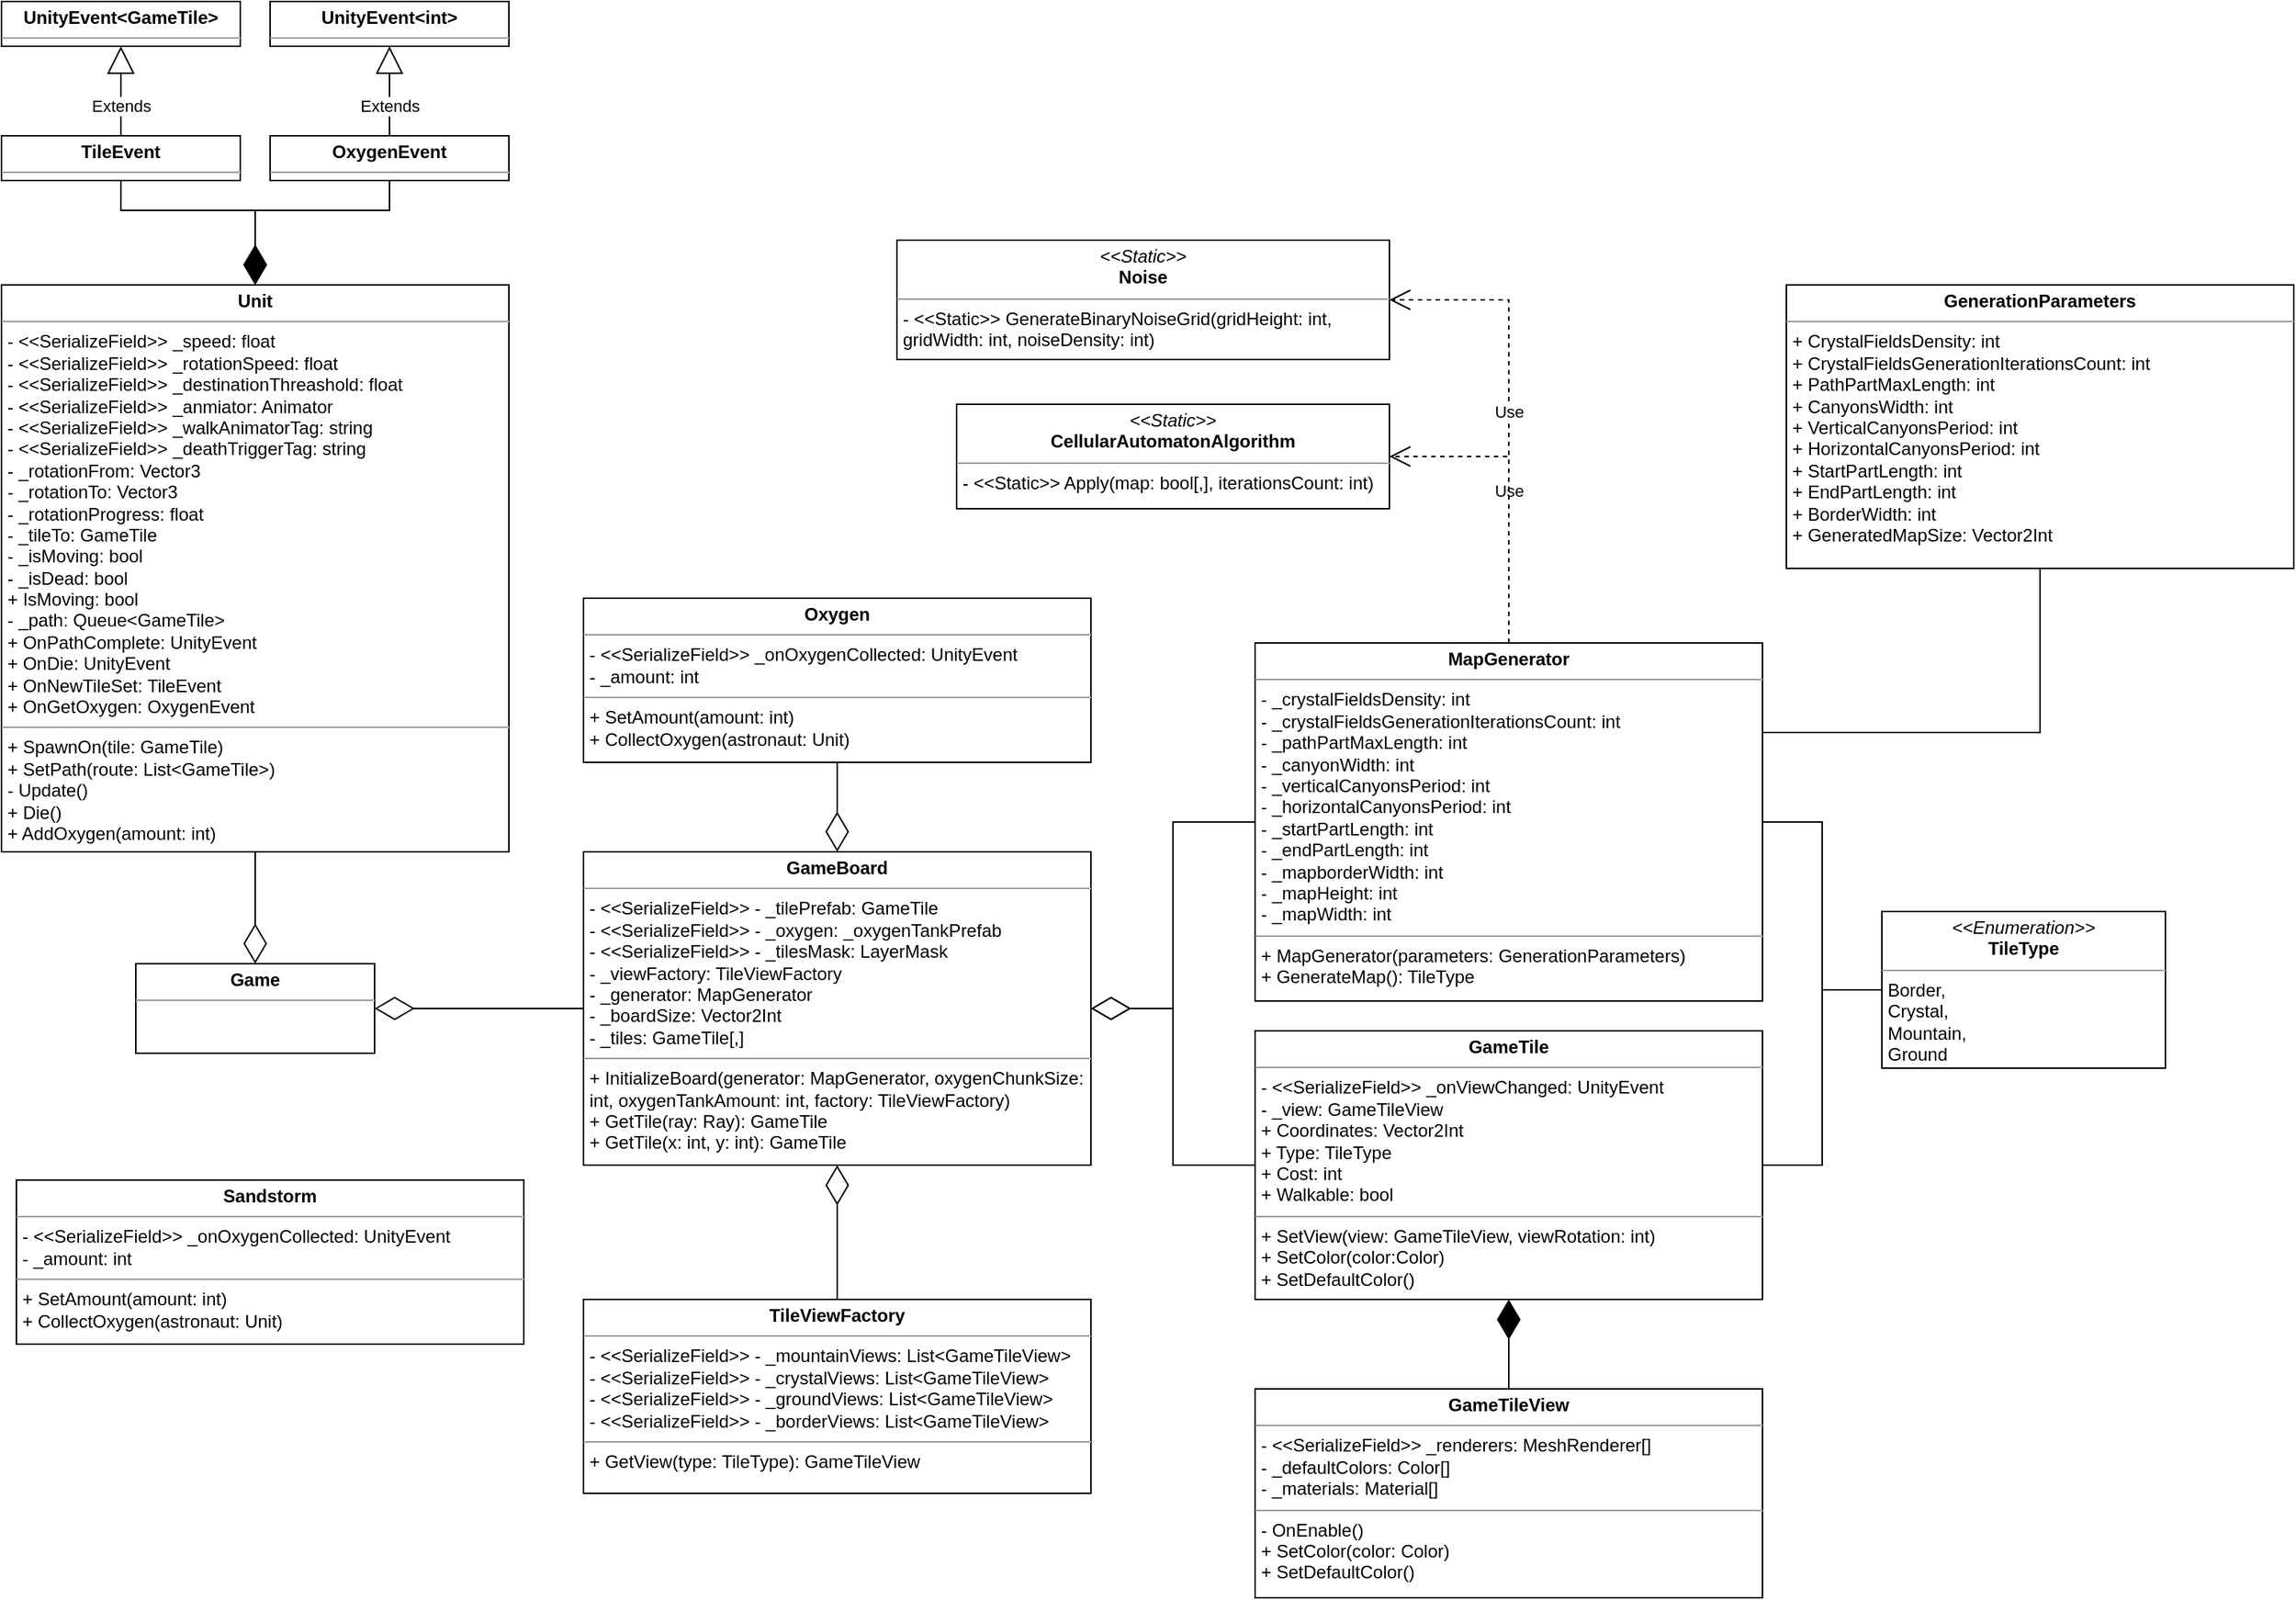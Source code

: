 <mxfile version="22.1.11" type="github">
  <diagram name="Страница — 1" id="3spQ1OdB81bb0q3GTsnV">
    <mxGraphModel dx="2555" dy="922" grid="1" gridSize="10" guides="1" tooltips="1" connect="1" arrows="1" fold="1" page="1" pageScale="1" pageWidth="827" pageHeight="1169" math="0" shadow="0">
      <root>
        <mxCell id="0" />
        <mxCell id="1" parent="0" />
        <mxCell id="zuA1bw3WOwrKZyjwUTwy-1" value="&lt;p style=&quot;margin:0px;margin-top:4px;text-align:center;&quot;&gt;&lt;i&gt;&amp;lt;&amp;lt;Static&amp;gt;&amp;gt;&lt;/i&gt;&lt;br&gt;&lt;b&gt;CellularAutomatonAlgorithm&lt;/b&gt;&lt;/p&gt;&lt;hr size=&quot;1&quot;&gt;&lt;p style=&quot;margin:0px;margin-left:4px;&quot;&gt;- &amp;lt;&amp;lt;Static&amp;gt;&amp;gt; Apply(map: bool[,], iterationsCount: int)&lt;/p&gt;" style="verticalAlign=top;align=left;overflow=fill;fontSize=12;fontFamily=Helvetica;html=1;whiteSpace=wrap;" vertex="1" parent="1">
          <mxGeometry x="420" y="390" width="290" height="70" as="geometry" />
        </mxCell>
        <mxCell id="zuA1bw3WOwrKZyjwUTwy-2" value="&lt;p style=&quot;margin:0px;margin-top:4px;text-align:center;&quot;&gt;&lt;b&gt;Game&lt;/b&gt;&lt;/p&gt;&lt;hr size=&quot;1&quot;&gt;&lt;p style=&quot;margin:0px;margin-left:4px;&quot;&gt;&lt;br&gt;&lt;/p&gt;" style="verticalAlign=top;align=left;overflow=fill;fontSize=12;fontFamily=Helvetica;html=1;whiteSpace=wrap;" vertex="1" parent="1">
          <mxGeometry x="-130" y="765" width="160" height="60" as="geometry" />
        </mxCell>
        <mxCell id="zuA1bw3WOwrKZyjwUTwy-3" value="&lt;p style=&quot;margin:0px;margin-top:4px;text-align:center;&quot;&gt;&lt;b&gt;MapGenerator&lt;/b&gt;&lt;/p&gt;&lt;hr size=&quot;1&quot;&gt;&lt;p style=&quot;margin:0px;margin-left:4px;&quot;&gt;- _crystalFieldsDensity: int&lt;/p&gt;&lt;p style=&quot;margin:0px;margin-left:4px;&quot;&gt;- _crystalFieldsGenerationIterationsCount: int&lt;/p&gt;&lt;p style=&quot;margin:0px;margin-left:4px;&quot;&gt;- _pathPartMaxLength: int&lt;/p&gt;&lt;p style=&quot;margin:0px;margin-left:4px;&quot;&gt;- _canyonWidth: int&lt;/p&gt;&lt;p style=&quot;margin:0px;margin-left:4px;&quot;&gt;- _verticalCanyonsPeriod: int&lt;/p&gt;&lt;p style=&quot;margin:0px;margin-left:4px;&quot;&gt;- _horizontalCanyonsPeriod: int&lt;/p&gt;&lt;p style=&quot;margin:0px;margin-left:4px;&quot;&gt;- _startPartLength: int&lt;/p&gt;&lt;p style=&quot;margin:0px;margin-left:4px;&quot;&gt;- _endPartLength: int&lt;/p&gt;&lt;p style=&quot;margin:0px;margin-left:4px;&quot;&gt;- _mapborderWidth: int&lt;/p&gt;&lt;p style=&quot;margin:0px;margin-left:4px;&quot;&gt;- _mapHeight: int&lt;/p&gt;&lt;p style=&quot;margin:0px;margin-left:4px;&quot;&gt;- _mapWidth: int&lt;/p&gt;&lt;hr size=&quot;1&quot;&gt;&lt;p style=&quot;margin:0px;margin-left:4px;&quot;&gt;+ MapGenerator(parameters: GenerationParameters)&lt;br&gt;&lt;/p&gt;&lt;p style=&quot;margin:0px;margin-left:4px;&quot;&gt;+ GenerateMap(): TileType&lt;br&gt;&lt;/p&gt;" style="verticalAlign=top;align=left;overflow=fill;fontSize=12;fontFamily=Helvetica;html=1;whiteSpace=wrap;" vertex="1" parent="1">
          <mxGeometry x="620" y="550" width="340" height="240" as="geometry" />
        </mxCell>
        <mxCell id="zuA1bw3WOwrKZyjwUTwy-4" value="Use" style="endArrow=open;endSize=12;dashed=1;html=1;rounded=0;entryX=1;entryY=0.5;entryDx=0;entryDy=0;exitX=0.5;exitY=0;exitDx=0;exitDy=0;edgeStyle=orthogonalEdgeStyle;" edge="1" parent="1" source="zuA1bw3WOwrKZyjwUTwy-3" target="zuA1bw3WOwrKZyjwUTwy-1">
          <mxGeometry width="160" relative="1" as="geometry">
            <mxPoint x="330" y="560" as="sourcePoint" />
            <mxPoint x="490" y="560" as="targetPoint" />
          </mxGeometry>
        </mxCell>
        <mxCell id="zuA1bw3WOwrKZyjwUTwy-5" value="&lt;p style=&quot;margin:0px;margin-top:4px;text-align:center;&quot;&gt;&lt;i&gt;&amp;lt;&amp;lt;Enumeration&amp;gt;&amp;gt;&lt;/i&gt;&lt;br&gt;&lt;b&gt;TileType&lt;/b&gt;&lt;/p&gt;&lt;hr size=&quot;1&quot;&gt;&lt;p style=&quot;margin:0px;margin-left:4px;&quot;&gt;Border,&lt;/p&gt;&lt;p style=&quot;margin:0px;margin-left:4px;&quot;&gt;Crystal,&lt;/p&gt;&lt;p style=&quot;margin:0px;margin-left:4px;&quot;&gt;Mountain,&lt;/p&gt;&lt;p style=&quot;margin:0px;margin-left:4px;&quot;&gt;Ground&lt;/p&gt;" style="verticalAlign=top;align=left;overflow=fill;fontSize=12;fontFamily=Helvetica;html=1;whiteSpace=wrap;" vertex="1" parent="1">
          <mxGeometry x="1040" y="730" width="190" height="105" as="geometry" />
        </mxCell>
        <mxCell id="zuA1bw3WOwrKZyjwUTwy-6" value="" style="endArrow=none;html=1;edgeStyle=orthogonalEdgeStyle;rounded=0;exitX=1;exitY=0.5;exitDx=0;exitDy=0;entryX=0;entryY=0.5;entryDx=0;entryDy=0;" edge="1" parent="1" source="zuA1bw3WOwrKZyjwUTwy-3" target="zuA1bw3WOwrKZyjwUTwy-5">
          <mxGeometry relative="1" as="geometry">
            <mxPoint x="1090" y="530" as="sourcePoint" />
            <mxPoint x="1250" y="530" as="targetPoint" />
          </mxGeometry>
        </mxCell>
        <mxCell id="zuA1bw3WOwrKZyjwUTwy-9" value="&lt;p style=&quot;margin:0px;margin-top:4px;text-align:center;&quot;&gt;&lt;i&gt;&amp;lt;&amp;lt;Static&amp;gt;&amp;gt;&lt;/i&gt;&lt;br&gt;&lt;b&gt;Noise&lt;/b&gt;&lt;/p&gt;&lt;hr size=&quot;1&quot;&gt;&lt;p style=&quot;margin:0px;margin-left:4px;&quot;&gt;- &amp;lt;&amp;lt;Static&amp;gt;&amp;gt; GenerateBinaryNoiseGrid(gridHeight: int, gridWidth: int, noiseDensity: int)&lt;/p&gt;" style="verticalAlign=top;align=left;overflow=fill;fontSize=12;fontFamily=Helvetica;html=1;whiteSpace=wrap;" vertex="1" parent="1">
          <mxGeometry x="380" y="280" width="330" height="80" as="geometry" />
        </mxCell>
        <mxCell id="zuA1bw3WOwrKZyjwUTwy-10" value="Use" style="endArrow=open;endSize=12;dashed=1;html=1;rounded=0;entryX=1;entryY=0.5;entryDx=0;entryDy=0;exitX=0.5;exitY=0;exitDx=0;exitDy=0;edgeStyle=orthogonalEdgeStyle;" edge="1" parent="1" source="zuA1bw3WOwrKZyjwUTwy-3" target="zuA1bw3WOwrKZyjwUTwy-9">
          <mxGeometry width="160" relative="1" as="geometry">
            <mxPoint x="800" y="560" as="sourcePoint" />
            <mxPoint x="645" y="470" as="targetPoint" />
          </mxGeometry>
        </mxCell>
        <mxCell id="zuA1bw3WOwrKZyjwUTwy-12" value="&lt;p style=&quot;margin:0px;margin-top:4px;text-align:center;&quot;&gt;&lt;b&gt;GameTile&lt;/b&gt;&lt;/p&gt;&lt;hr size=&quot;1&quot;&gt;&lt;p style=&quot;margin:0px;margin-left:4px;&quot;&gt;- &amp;lt;&amp;lt;SerializeField&amp;gt;&amp;gt; _onViewChanged: UnityEvent&lt;br&gt;&lt;/p&gt;&lt;p style=&quot;margin:0px;margin-left:4px;&quot;&gt;- _view: GameTileView&lt;/p&gt;&lt;p style=&quot;margin:0px;margin-left:4px;&quot;&gt;+ Coordinates: Vector2Int&lt;/p&gt;&lt;p style=&quot;margin:0px;margin-left:4px;&quot;&gt;+ Type: TileType&lt;/p&gt;&lt;p style=&quot;margin:0px;margin-left:4px;&quot;&gt;+ Cost: int&lt;/p&gt;&lt;p style=&quot;margin:0px;margin-left:4px;&quot;&gt;+ Walkable: bool&lt;/p&gt;&lt;hr size=&quot;1&quot;&gt;&lt;p style=&quot;margin:0px;margin-left:4px;&quot;&gt;+ SetView(view: GameTileView, viewRotation: int)&lt;/p&gt;&lt;p style=&quot;margin:0px;margin-left:4px;&quot;&gt;+ SetColor(color:Color)&lt;/p&gt;&lt;p style=&quot;margin:0px;margin-left:4px;&quot;&gt;+ SetDefaultColor()&lt;/p&gt;" style="verticalAlign=top;align=left;overflow=fill;fontSize=12;fontFamily=Helvetica;html=1;whiteSpace=wrap;" vertex="1" parent="1">
          <mxGeometry x="620" y="810" width="340" height="180" as="geometry" />
        </mxCell>
        <mxCell id="zuA1bw3WOwrKZyjwUTwy-13" value="" style="endArrow=none;html=1;edgeStyle=orthogonalEdgeStyle;rounded=0;exitX=1;exitY=0.5;exitDx=0;exitDy=0;entryX=0;entryY=0.5;entryDx=0;entryDy=0;" edge="1" parent="1" source="zuA1bw3WOwrKZyjwUTwy-12" target="zuA1bw3WOwrKZyjwUTwy-5">
          <mxGeometry relative="1" as="geometry">
            <mxPoint x="970" y="680" as="sourcePoint" />
            <mxPoint x="1061" y="680" as="targetPoint" />
          </mxGeometry>
        </mxCell>
        <mxCell id="zuA1bw3WOwrKZyjwUTwy-14" value="&lt;p style=&quot;margin:0px;margin-top:4px;text-align:center;&quot;&gt;&lt;b&gt;GenerationParameters&lt;/b&gt;&lt;/p&gt;&lt;hr size=&quot;1&quot;&gt;&lt;p style=&quot;margin:0px;margin-left:4px;&quot;&gt;+ CrystalFieldsDensity: int&lt;/p&gt;&lt;p style=&quot;margin:0px;margin-left:4px;&quot;&gt;+ CrystalFieldsGenerationIterationsCount: int&lt;/p&gt;&lt;p style=&quot;margin:0px;margin-left:4px;&quot;&gt;+ PathPartMaxLength: int&lt;/p&gt;&lt;p style=&quot;margin:0px;margin-left:4px;&quot;&gt;+ CanyonsWidth: int&lt;/p&gt;&lt;p style=&quot;margin:0px;margin-left:4px;&quot;&gt;+ VerticalCanyonsPeriod: int&lt;/p&gt;&lt;p style=&quot;margin:0px;margin-left:4px;&quot;&gt;+ HorizontalCanyonsPeriod: int&lt;/p&gt;&lt;p style=&quot;margin:0px;margin-left:4px;&quot;&gt;+ StartPartLength: int&lt;/p&gt;&lt;p style=&quot;margin:0px;margin-left:4px;&quot;&gt;+ EndPartLength: int&lt;/p&gt;&lt;p style=&quot;margin:0px;margin-left:4px;&quot;&gt;+ BorderWidth: int&lt;/p&gt;&lt;p style=&quot;margin:0px;margin-left:4px;&quot;&gt;+ GeneratedMapSize: Vector2Int&lt;/p&gt;&lt;p style=&quot;margin:0px;margin-left:4px;&quot;&gt;&lt;br&gt;&lt;/p&gt;" style="verticalAlign=top;align=left;overflow=fill;fontSize=12;fontFamily=Helvetica;html=1;whiteSpace=wrap;" vertex="1" parent="1">
          <mxGeometry x="976" y="310" width="340" height="190" as="geometry" />
        </mxCell>
        <mxCell id="zuA1bw3WOwrKZyjwUTwy-15" value="" style="endArrow=none;html=1;edgeStyle=orthogonalEdgeStyle;rounded=0;entryX=0.5;entryY=1;entryDx=0;entryDy=0;exitX=1;exitY=0.25;exitDx=0;exitDy=0;" edge="1" parent="1" source="zuA1bw3WOwrKZyjwUTwy-3" target="zuA1bw3WOwrKZyjwUTwy-14">
          <mxGeometry relative="1" as="geometry">
            <mxPoint x="1060" y="550" as="sourcePoint" />
            <mxPoint x="1220" y="550" as="targetPoint" />
          </mxGeometry>
        </mxCell>
        <mxCell id="zuA1bw3WOwrKZyjwUTwy-18" value="&lt;p style=&quot;margin:0px;margin-top:4px;text-align:center;&quot;&gt;&lt;b&gt;GameTileView&lt;/b&gt;&lt;/p&gt;&lt;hr size=&quot;1&quot;&gt;&lt;p style=&quot;margin:0px;margin-left:4px;&quot;&gt;- &amp;lt;&amp;lt;SerializeField&amp;gt;&amp;gt; _renderers: MeshRenderer[]&lt;/p&gt;&lt;p style=&quot;margin:0px;margin-left:4px;&quot;&gt;- _defaultColors: Color[]&lt;/p&gt;&lt;p style=&quot;margin:0px;margin-left:4px;&quot;&gt;- _materials: Material[]&lt;/p&gt;&lt;hr size=&quot;1&quot;&gt;&lt;p style=&quot;margin:0px;margin-left:4px;&quot;&gt;- OnEnable()&lt;/p&gt;&lt;p style=&quot;margin:0px;margin-left:4px;&quot;&gt;+ SetColor(color: Color)&lt;/p&gt;&lt;p style=&quot;margin:0px;margin-left:4px;&quot;&gt;+ SetDefaultColor()&lt;/p&gt;" style="verticalAlign=top;align=left;overflow=fill;fontSize=12;fontFamily=Helvetica;html=1;whiteSpace=wrap;" vertex="1" parent="1">
          <mxGeometry x="620" y="1050" width="340" height="140" as="geometry" />
        </mxCell>
        <mxCell id="zuA1bw3WOwrKZyjwUTwy-19" value="" style="endArrow=diamondThin;endFill=1;endSize=24;html=1;rounded=0;exitX=0.5;exitY=0;exitDx=0;exitDy=0;entryX=0.5;entryY=1;entryDx=0;entryDy=0;edgeStyle=orthogonalEdgeStyle;" edge="1" parent="1" source="zuA1bw3WOwrKZyjwUTwy-18" target="zuA1bw3WOwrKZyjwUTwy-12">
          <mxGeometry width="160" relative="1" as="geometry">
            <mxPoint x="890" y="1010" as="sourcePoint" />
            <mxPoint x="1050" y="1010" as="targetPoint" />
          </mxGeometry>
        </mxCell>
        <mxCell id="zuA1bw3WOwrKZyjwUTwy-20" value="&lt;p style=&quot;margin:0px;margin-top:4px;text-align:center;&quot;&gt;&lt;b&gt;GameBoard&lt;/b&gt;&lt;/p&gt;&lt;hr size=&quot;1&quot;&gt;&lt;p style=&quot;margin:0px;margin-left:4px;&quot;&gt;- &amp;lt;&amp;lt;SerializeField&amp;gt;&amp;gt; - _tilePrefab: GameTile&lt;br&gt;&lt;/p&gt;&lt;p style=&quot;margin:0px;margin-left:4px;&quot;&gt;- &amp;lt;&amp;lt;SerializeField&amp;gt;&amp;gt; - _oxygen: _oxygenTankPrefab&lt;/p&gt;&lt;p style=&quot;margin:0px;margin-left:4px;&quot;&gt;- &amp;lt;&amp;lt;SerializeField&amp;gt;&amp;gt; - _tilesMask: LayerMask&lt;/p&gt;&lt;p style=&quot;margin:0px;margin-left:4px;&quot;&gt;- _viewFactory: TileViewFactory&lt;/p&gt;&lt;p style=&quot;margin:0px;margin-left:4px;&quot;&gt;- _generator: MapGenerator&lt;/p&gt;&lt;p style=&quot;margin:0px;margin-left:4px;&quot;&gt;- _boardSize: Vector2Int&lt;/p&gt;&lt;p style=&quot;margin:0px;margin-left:4px;&quot;&gt;- _tiles: GameTile[,]&lt;/p&gt;&lt;hr size=&quot;1&quot;&gt;&lt;p style=&quot;margin:0px;margin-left:4px;&quot;&gt;+ InitializeBoard(generator: MapGenerator, oxygenChunkSize: int, oxygenTankAmount: int, factory: TileViewFactory)&lt;/p&gt;&lt;p style=&quot;margin:0px;margin-left:4px;&quot;&gt;+ GetTile(ray: Ray): GameTile&lt;/p&gt;&lt;p style=&quot;margin:0px;margin-left:4px;&quot;&gt;+ GetTile(x: int, y: int): GameTile&lt;/p&gt;" style="verticalAlign=top;align=left;overflow=fill;fontSize=12;fontFamily=Helvetica;html=1;whiteSpace=wrap;" vertex="1" parent="1">
          <mxGeometry x="170" y="690" width="340" height="210" as="geometry" />
        </mxCell>
        <mxCell id="zuA1bw3WOwrKZyjwUTwy-21" value="" style="endArrow=diamondThin;endFill=0;endSize=24;html=1;rounded=0;exitX=0;exitY=0.5;exitDx=0;exitDy=0;entryX=1;entryY=0.5;entryDx=0;entryDy=0;edgeStyle=orthogonalEdgeStyle;" edge="1" parent="1" source="zuA1bw3WOwrKZyjwUTwy-3" target="zuA1bw3WOwrKZyjwUTwy-20">
          <mxGeometry width="160" relative="1" as="geometry">
            <mxPoint x="360" y="670" as="sourcePoint" />
            <mxPoint x="520" y="670" as="targetPoint" />
          </mxGeometry>
        </mxCell>
        <mxCell id="zuA1bw3WOwrKZyjwUTwy-22" value="" style="endArrow=diamondThin;endFill=0;endSize=24;html=1;rounded=0;exitX=0;exitY=0.5;exitDx=0;exitDy=0;entryX=1;entryY=0.5;entryDx=0;entryDy=0;edgeStyle=orthogonalEdgeStyle;" edge="1" parent="1" source="zuA1bw3WOwrKZyjwUTwy-12" target="zuA1bw3WOwrKZyjwUTwy-20">
          <mxGeometry width="160" relative="1" as="geometry">
            <mxPoint x="600" y="960" as="sourcePoint" />
            <mxPoint x="760" y="960" as="targetPoint" />
          </mxGeometry>
        </mxCell>
        <mxCell id="zuA1bw3WOwrKZyjwUTwy-23" value="" style="endArrow=diamondThin;endFill=0;endSize=24;html=1;rounded=0;exitX=0;exitY=0.5;exitDx=0;exitDy=0;entryX=1;entryY=0.5;entryDx=0;entryDy=0;" edge="1" parent="1" source="zuA1bw3WOwrKZyjwUTwy-20" target="zuA1bw3WOwrKZyjwUTwy-2">
          <mxGeometry width="160" relative="1" as="geometry">
            <mxPoint x="130" y="580" as="sourcePoint" />
            <mxPoint x="290" y="580" as="targetPoint" />
          </mxGeometry>
        </mxCell>
        <mxCell id="zuA1bw3WOwrKZyjwUTwy-24" value="&lt;p style=&quot;margin:0px;margin-top:4px;text-align:center;&quot;&gt;&lt;b&gt;TileViewFactory&lt;/b&gt;&lt;/p&gt;&lt;hr size=&quot;1&quot;&gt;&lt;p style=&quot;margin:0px;margin-left:4px;&quot;&gt;- &amp;lt;&amp;lt;SerializeField&amp;gt;&amp;gt; - _mountainViews: List&amp;lt;GameTileView&amp;gt;&lt;br&gt;&lt;/p&gt;&lt;p style=&quot;margin:0px;margin-left:4px;&quot;&gt;- &amp;lt;&amp;lt;SerializeField&amp;gt;&amp;gt; - _crystalViews: List&amp;lt;GameTileView&amp;gt;&lt;/p&gt;&lt;p style=&quot;margin:0px;margin-left:4px;&quot;&gt;- &amp;lt;&amp;lt;SerializeField&amp;gt;&amp;gt; - _groundViews: List&amp;lt;GameTileView&amp;gt;&lt;/p&gt;&lt;p style=&quot;margin:0px;margin-left:4px;&quot;&gt;- &amp;lt;&amp;lt;SerializeField&amp;gt;&amp;gt; - _borderViews: List&amp;lt;GameTileView&amp;gt;&lt;/p&gt;&lt;hr size=&quot;1&quot;&gt;&lt;p style=&quot;margin:0px;margin-left:4px;&quot;&gt;+ GetView(type: TileType): GameTileView&lt;/p&gt;" style="verticalAlign=top;align=left;overflow=fill;fontSize=12;fontFamily=Helvetica;html=1;whiteSpace=wrap;" vertex="1" parent="1">
          <mxGeometry x="170" y="990" width="340" height="130" as="geometry" />
        </mxCell>
        <mxCell id="zuA1bw3WOwrKZyjwUTwy-25" value="" style="endArrow=diamondThin;endFill=0;endSize=24;html=1;rounded=0;exitX=0.5;exitY=0;exitDx=0;exitDy=0;entryX=0.5;entryY=1;entryDx=0;entryDy=0;edgeStyle=orthogonalEdgeStyle;" edge="1" parent="1" source="zuA1bw3WOwrKZyjwUTwy-24" target="zuA1bw3WOwrKZyjwUTwy-20">
          <mxGeometry width="160" relative="1" as="geometry">
            <mxPoint x="370" y="950" as="sourcePoint" />
            <mxPoint x="530" y="950" as="targetPoint" />
          </mxGeometry>
        </mxCell>
        <mxCell id="zuA1bw3WOwrKZyjwUTwy-26" value="&lt;p style=&quot;margin:0px;margin-top:4px;text-align:center;&quot;&gt;&lt;b&gt;Oxygen&lt;/b&gt;&lt;/p&gt;&lt;hr size=&quot;1&quot;&gt;&lt;p style=&quot;margin:0px;margin-left:4px;&quot;&gt;- &amp;lt;&amp;lt;SerializeField&amp;gt;&amp;gt; _onOxygenCollected: UnityEvent&lt;/p&gt;&lt;p style=&quot;margin:0px;margin-left:4px;&quot;&gt;- _amount: int&lt;/p&gt;&lt;hr size=&quot;1&quot;&gt;&lt;p style=&quot;margin:0px;margin-left:4px;&quot;&gt;+ SetAmount(amount: int)&lt;/p&gt;&lt;p style=&quot;margin:0px;margin-left:4px;&quot;&gt;+ CollectOxygen(astronaut: Unit)&lt;/p&gt;" style="verticalAlign=top;align=left;overflow=fill;fontSize=12;fontFamily=Helvetica;html=1;whiteSpace=wrap;" vertex="1" parent="1">
          <mxGeometry x="170" y="520" width="340" height="110" as="geometry" />
        </mxCell>
        <mxCell id="zuA1bw3WOwrKZyjwUTwy-27" value="" style="endArrow=diamondThin;endFill=0;endSize=24;html=1;rounded=0;exitX=0.5;exitY=1;exitDx=0;exitDy=0;entryX=0.5;entryY=0;entryDx=0;entryDy=0;edgeStyle=orthogonalEdgeStyle;" edge="1" parent="1" source="zuA1bw3WOwrKZyjwUTwy-26" target="zuA1bw3WOwrKZyjwUTwy-20">
          <mxGeometry width="160" relative="1" as="geometry">
            <mxPoint x="310" y="650" as="sourcePoint" />
            <mxPoint x="470" y="650" as="targetPoint" />
          </mxGeometry>
        </mxCell>
        <mxCell id="zuA1bw3WOwrKZyjwUTwy-28" value="&lt;p style=&quot;margin:0px;margin-top:4px;text-align:center;&quot;&gt;&lt;b&gt;Unit&lt;/b&gt;&lt;/p&gt;&lt;hr size=&quot;1&quot;&gt;&lt;p style=&quot;margin:0px;margin-left:4px;&quot;&gt;- &amp;lt;&amp;lt;SerializeField&amp;gt;&amp;gt; _speed: float&lt;br&gt;&lt;/p&gt;&lt;p style=&quot;margin:0px;margin-left:4px;&quot;&gt;- &amp;lt;&amp;lt;SerializeField&amp;gt;&amp;gt; _rotationSpeed: float&lt;/p&gt;&lt;p style=&quot;margin:0px;margin-left:4px;&quot;&gt;- &amp;lt;&amp;lt;SerializeField&amp;gt;&amp;gt; _destinationThreashold: float&lt;/p&gt;&lt;p style=&quot;margin:0px;margin-left:4px;&quot;&gt;- &amp;lt;&amp;lt;SerializeField&amp;gt;&amp;gt; _anmiator: Animator&lt;/p&gt;&lt;p style=&quot;margin:0px;margin-left:4px;&quot;&gt;- &amp;lt;&amp;lt;SerializeField&amp;gt;&amp;gt; _walkAnimatorTag: string&lt;/p&gt;&lt;p style=&quot;margin:0px;margin-left:4px;&quot;&gt;- &amp;lt;&amp;lt;SerializeField&amp;gt;&amp;gt; _deathTriggerTag: string&lt;/p&gt;&lt;p style=&quot;margin:0px;margin-left:4px;&quot;&gt;- _rotationFrom: Vector3&lt;/p&gt;&lt;p style=&quot;margin:0px;margin-left:4px;&quot;&gt;- _rotationTo: Vector3&lt;/p&gt;&lt;p style=&quot;margin:0px;margin-left:4px;&quot;&gt;- _rotationProgress: float&lt;/p&gt;&lt;p style=&quot;margin:0px;margin-left:4px;&quot;&gt;- _tileTo: GameTile&lt;/p&gt;&lt;p style=&quot;margin:0px;margin-left:4px;&quot;&gt;- _isMoving: bool&lt;/p&gt;&lt;p style=&quot;margin:0px;margin-left:4px;&quot;&gt;- _isDead: bool&lt;/p&gt;&lt;p style=&quot;margin:0px;margin-left:4px;&quot;&gt;+ IsMoving: bool&lt;/p&gt;&lt;p style=&quot;margin:0px;margin-left:4px;&quot;&gt;- _path: Queue&amp;lt;GameTile&amp;gt;&lt;/p&gt;&lt;p style=&quot;margin:0px;margin-left:4px;&quot;&gt;+ OnPathComplete: UnityEvent&lt;/p&gt;&lt;p style=&quot;margin:0px;margin-left:4px;&quot;&gt;+ OnDie: UnityEvent&lt;/p&gt;&lt;p style=&quot;margin:0px;margin-left:4px;&quot;&gt;+ OnNewTileSet: TileEvent&lt;/p&gt;&lt;p style=&quot;margin:0px;margin-left:4px;&quot;&gt;+ OnGetOxygen: OxygenEvent&lt;/p&gt;&lt;hr size=&quot;1&quot;&gt;&lt;p style=&quot;margin:0px;margin-left:4px;&quot;&gt;+ SpawnOn(tile: GameTile)&lt;/p&gt;&lt;p style=&quot;margin:0px;margin-left:4px;&quot;&gt;+ SetPath(route: List&amp;lt;GameTile&amp;gt;)&lt;/p&gt;&lt;p style=&quot;margin:0px;margin-left:4px;&quot;&gt;- Update()&lt;/p&gt;&lt;p style=&quot;margin:0px;margin-left:4px;&quot;&gt;+ Die()&lt;/p&gt;&lt;p style=&quot;margin:0px;margin-left:4px;&quot;&gt;+ AddOxygen(amount: int)&lt;/p&gt;" style="verticalAlign=top;align=left;overflow=fill;fontSize=12;fontFamily=Helvetica;html=1;whiteSpace=wrap;" vertex="1" parent="1">
          <mxGeometry x="-220" y="310" width="340" height="380" as="geometry" />
        </mxCell>
        <mxCell id="zuA1bw3WOwrKZyjwUTwy-29" value="&lt;p style=&quot;margin:0px;margin-top:4px;text-align:center;&quot;&gt;&lt;b&gt;TileEvent&lt;/b&gt;&lt;/p&gt;&lt;hr size=&quot;1&quot;&gt;&lt;p style=&quot;margin:0px;margin-left:4px;&quot;&gt;&lt;br&gt;&lt;/p&gt;" style="verticalAlign=top;align=left;overflow=fill;fontSize=12;fontFamily=Helvetica;html=1;whiteSpace=wrap;" vertex="1" parent="1">
          <mxGeometry x="-220" y="210" width="160" height="30" as="geometry" />
        </mxCell>
        <mxCell id="zuA1bw3WOwrKZyjwUTwy-30" value="&lt;p style=&quot;margin:0px;margin-top:4px;text-align:center;&quot;&gt;&lt;b&gt;UnityEvent&amp;lt;GameTile&amp;gt;&lt;/b&gt;&lt;/p&gt;&lt;hr size=&quot;1&quot;&gt;&lt;p style=&quot;margin:0px;margin-left:4px;&quot;&gt;&lt;br&gt;&lt;/p&gt;" style="verticalAlign=top;align=left;overflow=fill;fontSize=12;fontFamily=Helvetica;html=1;whiteSpace=wrap;" vertex="1" parent="1">
          <mxGeometry x="-220" y="120" width="160" height="30" as="geometry" />
        </mxCell>
        <mxCell id="zuA1bw3WOwrKZyjwUTwy-32" value="Extends" style="endArrow=block;endSize=16;endFill=0;html=1;rounded=0;exitX=0.5;exitY=0;exitDx=0;exitDy=0;entryX=0.5;entryY=1;entryDx=0;entryDy=0;edgeStyle=orthogonalEdgeStyle;" edge="1" parent="1" source="zuA1bw3WOwrKZyjwUTwy-29" target="zuA1bw3WOwrKZyjwUTwy-30">
          <mxGeometry x="-0.333" width="160" relative="1" as="geometry">
            <mxPoint x="-190" y="190" as="sourcePoint" />
            <mxPoint x="-30" y="190" as="targetPoint" />
            <mxPoint as="offset" />
          </mxGeometry>
        </mxCell>
        <mxCell id="zuA1bw3WOwrKZyjwUTwy-33" value="&lt;p style=&quot;margin:0px;margin-top:4px;text-align:center;&quot;&gt;&lt;b&gt;OxygenEvent&lt;/b&gt;&lt;/p&gt;&lt;hr size=&quot;1&quot;&gt;&lt;p style=&quot;margin:0px;margin-left:4px;&quot;&gt;&lt;br&gt;&lt;/p&gt;" style="verticalAlign=top;align=left;overflow=fill;fontSize=12;fontFamily=Helvetica;html=1;whiteSpace=wrap;" vertex="1" parent="1">
          <mxGeometry x="-40" y="210" width="160" height="30" as="geometry" />
        </mxCell>
        <mxCell id="zuA1bw3WOwrKZyjwUTwy-34" value="&lt;p style=&quot;margin:0px;margin-top:4px;text-align:center;&quot;&gt;&lt;b&gt;UnityEvent&amp;lt;int&amp;gt;&lt;/b&gt;&lt;/p&gt;&lt;hr size=&quot;1&quot;&gt;&lt;p style=&quot;margin:0px;margin-left:4px;&quot;&gt;&lt;br&gt;&lt;/p&gt;" style="verticalAlign=top;align=left;overflow=fill;fontSize=12;fontFamily=Helvetica;html=1;whiteSpace=wrap;" vertex="1" parent="1">
          <mxGeometry x="-40" y="120" width="160" height="30" as="geometry" />
        </mxCell>
        <mxCell id="zuA1bw3WOwrKZyjwUTwy-35" value="Extends" style="endArrow=block;endSize=16;endFill=0;html=1;rounded=0;exitX=0.5;exitY=0;exitDx=0;exitDy=0;entryX=0.5;entryY=1;entryDx=0;entryDy=0;edgeStyle=orthogonalEdgeStyle;" edge="1" source="zuA1bw3WOwrKZyjwUTwy-33" target="zuA1bw3WOwrKZyjwUTwy-34" parent="1">
          <mxGeometry x="-0.333" width="160" relative="1" as="geometry">
            <mxPoint x="-10" y="190" as="sourcePoint" />
            <mxPoint x="150" y="190" as="targetPoint" />
            <mxPoint as="offset" />
          </mxGeometry>
        </mxCell>
        <mxCell id="zuA1bw3WOwrKZyjwUTwy-36" value="" style="endArrow=diamondThin;endFill=1;endSize=24;html=1;rounded=0;exitX=0.5;exitY=1;exitDx=0;exitDy=0;entryX=0.5;entryY=0;entryDx=0;entryDy=0;edgeStyle=orthogonalEdgeStyle;" edge="1" parent="1" source="zuA1bw3WOwrKZyjwUTwy-29" target="zuA1bw3WOwrKZyjwUTwy-28">
          <mxGeometry width="160" relative="1" as="geometry">
            <mxPoint x="-170" y="270" as="sourcePoint" />
            <mxPoint x="-10" y="270" as="targetPoint" />
            <Array as="points">
              <mxPoint x="-140" y="260" />
              <mxPoint x="-50" y="260" />
            </Array>
          </mxGeometry>
        </mxCell>
        <mxCell id="zuA1bw3WOwrKZyjwUTwy-37" value="" style="endArrow=diamondThin;endFill=1;endSize=24;html=1;rounded=0;exitX=0.5;exitY=1;exitDx=0;exitDy=0;entryX=0.5;entryY=0;entryDx=0;entryDy=0;edgeStyle=orthogonalEdgeStyle;" edge="1" parent="1" source="zuA1bw3WOwrKZyjwUTwy-33" target="zuA1bw3WOwrKZyjwUTwy-28">
          <mxGeometry width="160" relative="1" as="geometry">
            <mxPoint x="-10" y="270" as="sourcePoint" />
            <mxPoint x="150" y="270" as="targetPoint" />
            <Array as="points">
              <mxPoint x="40" y="260" />
              <mxPoint x="-50" y="260" />
            </Array>
          </mxGeometry>
        </mxCell>
        <mxCell id="zuA1bw3WOwrKZyjwUTwy-38" value="" style="endArrow=diamondThin;endFill=0;endSize=24;html=1;rounded=0;exitX=0.5;exitY=1;exitDx=0;exitDy=0;entryX=0.5;entryY=0;entryDx=0;entryDy=0;edgeStyle=orthogonalEdgeStyle;" edge="1" parent="1" source="zuA1bw3WOwrKZyjwUTwy-28" target="zuA1bw3WOwrKZyjwUTwy-2">
          <mxGeometry width="160" relative="1" as="geometry">
            <mxPoint x="-80" y="720" as="sourcePoint" />
            <mxPoint x="80" y="720" as="targetPoint" />
          </mxGeometry>
        </mxCell>
        <mxCell id="zuA1bw3WOwrKZyjwUTwy-40" value="&lt;p style=&quot;margin:0px;margin-top:4px;text-align:center;&quot;&gt;&lt;b&gt;Sandstorm&lt;/b&gt;&lt;/p&gt;&lt;hr size=&quot;1&quot;&gt;&lt;p style=&quot;margin:0px;margin-left:4px;&quot;&gt;- &amp;lt;&amp;lt;SerializeField&amp;gt;&amp;gt; _onOxygenCollected: UnityEvent&lt;/p&gt;&lt;p style=&quot;margin:0px;margin-left:4px;&quot;&gt;- _amount: int&lt;/p&gt;&lt;hr size=&quot;1&quot;&gt;&lt;p style=&quot;margin:0px;margin-left:4px;&quot;&gt;+ SetAmount(amount: int)&lt;/p&gt;&lt;p style=&quot;margin:0px;margin-left:4px;&quot;&gt;+ CollectOxygen(astronaut: Unit)&lt;/p&gt;" style="verticalAlign=top;align=left;overflow=fill;fontSize=12;fontFamily=Helvetica;html=1;whiteSpace=wrap;" vertex="1" parent="1">
          <mxGeometry x="-210" y="910" width="340" height="110" as="geometry" />
        </mxCell>
      </root>
    </mxGraphModel>
  </diagram>
</mxfile>
